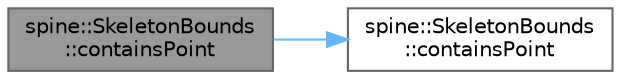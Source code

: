 digraph "spine::SkeletonBounds::containsPoint"
{
 // LATEX_PDF_SIZE
  bgcolor="transparent";
  edge [fontname=Helvetica,fontsize=10,labelfontname=Helvetica,labelfontsize=10];
  node [fontname=Helvetica,fontsize=10,shape=box,height=0.2,width=0.4];
  rankdir="LR";
  Node1 [id="Node000001",label="spine::SkeletonBounds\l::containsPoint",height=0.2,width=0.4,color="gray40", fillcolor="grey60", style="filled", fontcolor="black",tooltip=" "];
  Node1 -> Node2 [id="edge1_Node000001_Node000002",color="steelblue1",style="solid",tooltip=" "];
  Node2 [id="Node000002",label="spine::SkeletonBounds\l::containsPoint",height=0.2,width=0.4,color="grey40", fillcolor="white", style="filled",URL="$classspine_1_1_skeleton_bounds.html#a994253836c96aca27126baafb4c6c1ff",tooltip="Returns true if the polygon contains the point."];
}
